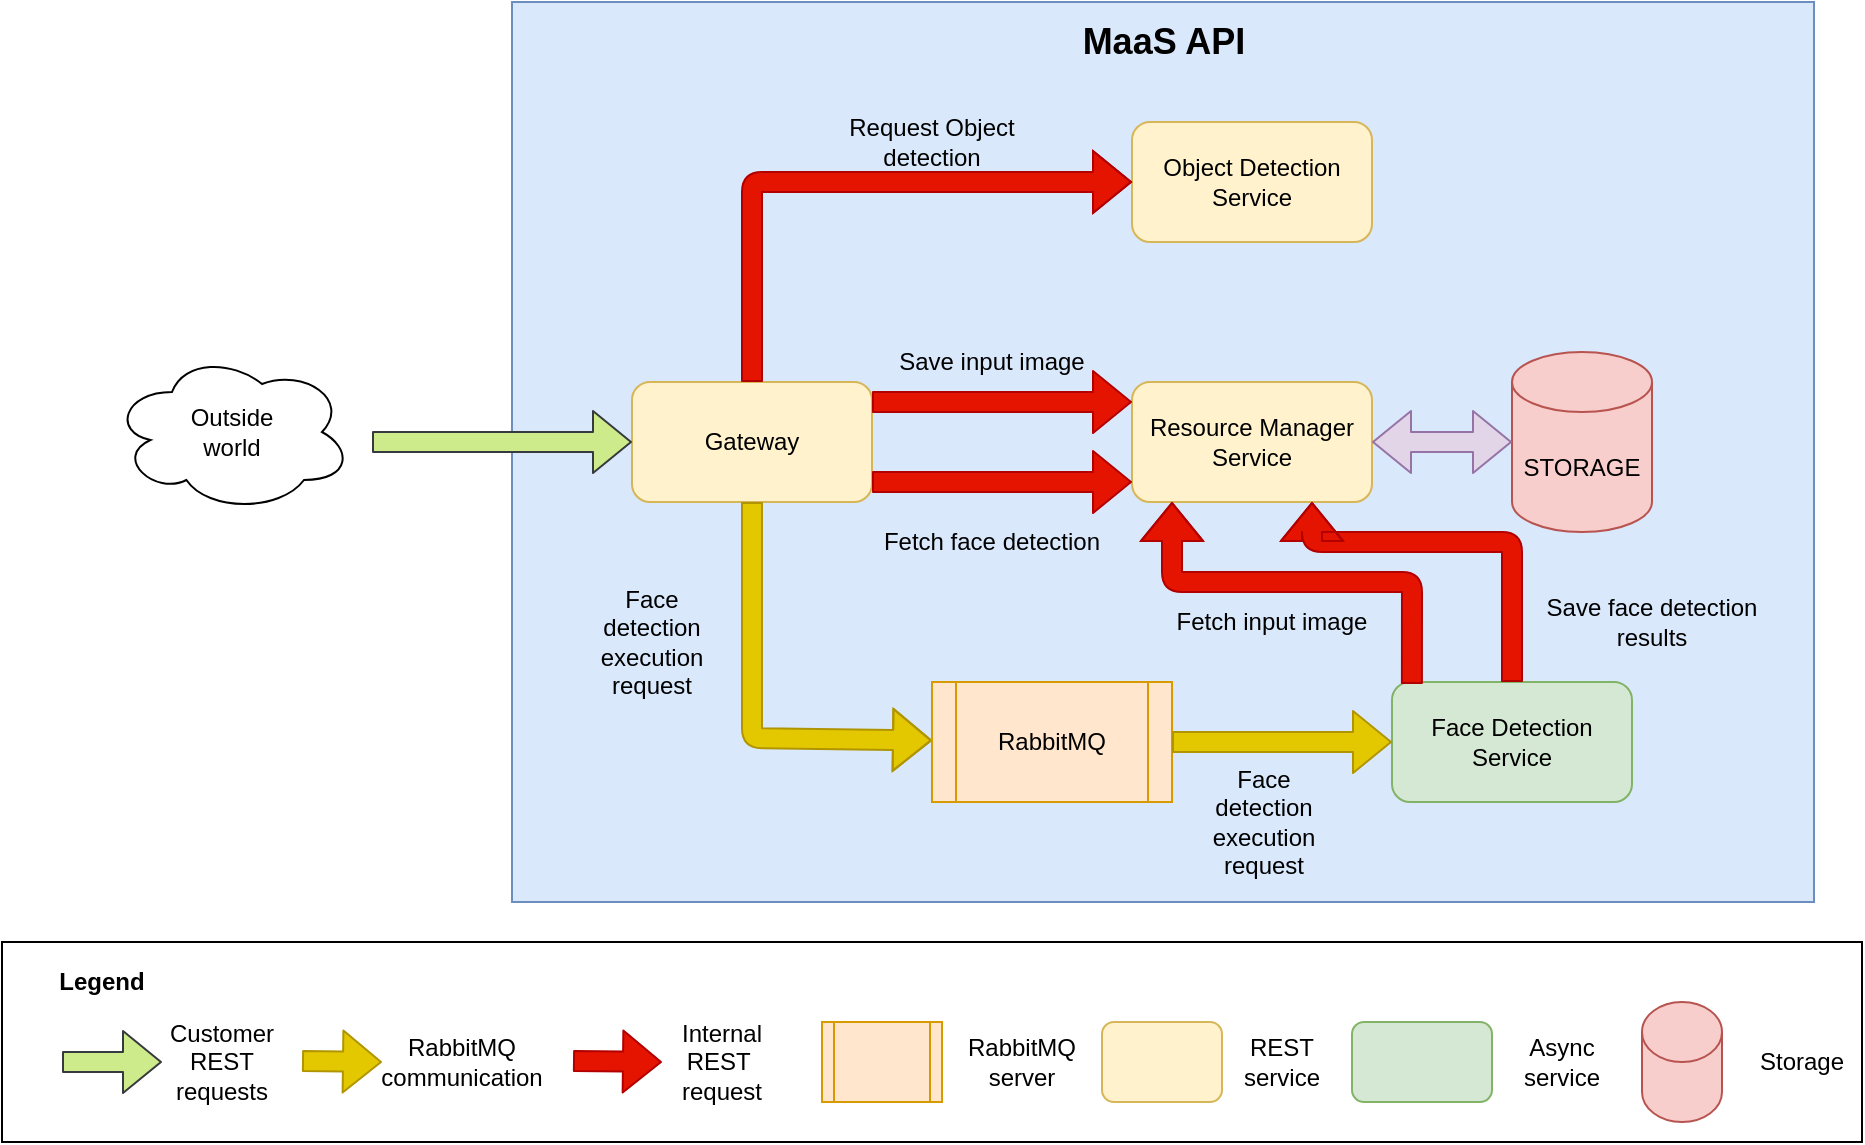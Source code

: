 <mxfile version="14.1.9" type="device"><diagram id="zf7KVcwMaSy5gMS_WrtX" name="Page-1"><mxGraphModel dx="2822" dy="757" grid="1" gridSize="10" guides="1" tooltips="1" connect="1" arrows="1" fold="1" page="1" pageScale="1" pageWidth="827" pageHeight="1169" math="0" shadow="0"><root><mxCell id="0"/><mxCell id="1" parent="0"/><mxCell id="2eS8ef3TDcD0DhOEcMr8-1" value="" style="rounded=0;whiteSpace=wrap;html=1;fillColor=#dae8fc;strokeColor=#6c8ebf;" vertex="1" parent="1"><mxGeometry x="130" y="130" width="651" height="450" as="geometry"/></mxCell><mxCell id="2eS8ef3TDcD0DhOEcMr8-2" value="&lt;b&gt;&lt;font style=&quot;font-size: 18px&quot;&gt;MaaS API&lt;/font&gt;&lt;/b&gt;" style="text;html=1;strokeColor=none;fillColor=none;align=center;verticalAlign=middle;whiteSpace=wrap;rounded=0;" vertex="1" parent="1"><mxGeometry x="385.5" y="140" width="140" height="20" as="geometry"/></mxCell><mxCell id="2eS8ef3TDcD0DhOEcMr8-3" value="Gateway" style="rounded=1;whiteSpace=wrap;html=1;fillColor=#fff2cc;strokeColor=#d6b656;" vertex="1" parent="1"><mxGeometry x="190" y="320" width="120" height="60" as="geometry"/></mxCell><mxCell id="2eS8ef3TDcD0DhOEcMr8-4" value="Object Detection&lt;br&gt;Service" style="rounded=1;whiteSpace=wrap;html=1;fillColor=#fff2cc;strokeColor=#d6b656;" vertex="1" parent="1"><mxGeometry x="440" y="190" width="120" height="60" as="geometry"/></mxCell><mxCell id="2eS8ef3TDcD0DhOEcMr8-5" value="Face Detection&lt;br&gt;Service" style="rounded=1;whiteSpace=wrap;html=1;fillColor=#d5e8d4;strokeColor=#82b366;" vertex="1" parent="1"><mxGeometry x="570" y="470" width="120" height="60" as="geometry"/></mxCell><mxCell id="2eS8ef3TDcD0DhOEcMr8-7" value="Resource Manager&lt;br&gt;Service" style="rounded=1;whiteSpace=wrap;html=1;fillColor=#fff2cc;strokeColor=#d6b656;" vertex="1" parent="1"><mxGeometry x="440" y="320" width="120" height="60" as="geometry"/></mxCell><mxCell id="2eS8ef3TDcD0DhOEcMr8-8" value="STORAGE" style="shape=cylinder3;whiteSpace=wrap;html=1;boundedLbl=1;backgroundOutline=1;size=15;fillColor=#f8cecc;strokeColor=#b85450;" vertex="1" parent="1"><mxGeometry x="630" y="305" width="70" height="90" as="geometry"/></mxCell><mxCell id="2eS8ef3TDcD0DhOEcMr8-9" value="" style="shape=flexArrow;endArrow=classic;startArrow=classic;html=1;exitX=0;exitY=0.5;exitDx=0;exitDy=0;exitPerimeter=0;fillColor=#e1d5e7;strokeColor=#9673a6;" edge="1" parent="1" source="2eS8ef3TDcD0DhOEcMr8-8"><mxGeometry width="50" height="50" relative="1" as="geometry"><mxPoint x="390" y="410" as="sourcePoint"/><mxPoint x="560" y="350" as="targetPoint"/></mxGeometry></mxCell><mxCell id="2eS8ef3TDcD0DhOEcMr8-11" value="" style="shape=flexArrow;endArrow=classic;html=1;exitX=0.5;exitY=1;exitDx=0;exitDy=0;fillColor=#e3c800;strokeColor=#B09500;" edge="1" parent="1" source="2eS8ef3TDcD0DhOEcMr8-3" target="2eS8ef3TDcD0DhOEcMr8-12"><mxGeometry width="50" height="50" relative="1" as="geometry"><mxPoint x="390" y="410" as="sourcePoint"/><mxPoint x="440" y="360" as="targetPoint"/><Array as="points"><mxPoint x="250" y="498"/></Array></mxGeometry></mxCell><mxCell id="2eS8ef3TDcD0DhOEcMr8-12" value="RabbitMQ" style="shape=process;whiteSpace=wrap;html=1;backgroundOutline=1;fillColor=#ffe6cc;strokeColor=#d79b00;" vertex="1" parent="1"><mxGeometry x="340" y="470" width="120" height="60" as="geometry"/></mxCell><mxCell id="2eS8ef3TDcD0DhOEcMr8-13" value="" style="shape=flexArrow;endArrow=classic;html=1;exitX=1;exitY=0.5;exitDx=0;exitDy=0;fillColor=#e3c800;strokeColor=#B09500;" edge="1" parent="1" source="2eS8ef3TDcD0DhOEcMr8-12" target="2eS8ef3TDcD0DhOEcMr8-5"><mxGeometry width="50" height="50" relative="1" as="geometry"><mxPoint x="390" y="410" as="sourcePoint"/><mxPoint x="440" y="360" as="targetPoint"/></mxGeometry></mxCell><mxCell id="2eS8ef3TDcD0DhOEcMr8-14" value="" style="shape=flexArrow;endArrow=classic;html=1;fillColor=#cdeb8b;strokeColor=#36393d;" edge="1" parent="1"><mxGeometry width="50" height="50" relative="1" as="geometry"><mxPoint x="60" y="350" as="sourcePoint"/><mxPoint x="190" y="350" as="targetPoint"/></mxGeometry></mxCell><mxCell id="2eS8ef3TDcD0DhOEcMr8-15" value="" style="shape=flexArrow;endArrow=classic;html=1;fillColor=#e51400;strokeColor=#B20000;" edge="1" parent="1"><mxGeometry width="50" height="50" relative="1" as="geometry"><mxPoint x="310" y="370" as="sourcePoint"/><mxPoint x="440" y="370" as="targetPoint"/></mxGeometry></mxCell><mxCell id="2eS8ef3TDcD0DhOEcMr8-16" value="" style="shape=flexArrow;endArrow=classic;html=1;fillColor=#e51400;strokeColor=#B20000;" edge="1" parent="1"><mxGeometry width="50" height="50" relative="1" as="geometry"><mxPoint x="310" y="330" as="sourcePoint"/><mxPoint x="440" y="330" as="targetPoint"/></mxGeometry></mxCell><mxCell id="2eS8ef3TDcD0DhOEcMr8-17" value="" style="shape=flexArrow;endArrow=classic;html=1;exitX=0.083;exitY=0.017;exitDx=0;exitDy=0;exitPerimeter=0;fillColor=#e51400;strokeColor=#B20000;" edge="1" parent="1" source="2eS8ef3TDcD0DhOEcMr8-5"><mxGeometry width="50" height="50" relative="1" as="geometry"><mxPoint x="390" y="410" as="sourcePoint"/><mxPoint x="460" y="380" as="targetPoint"/><Array as="points"><mxPoint x="580" y="420"/><mxPoint x="460" y="420"/></Array></mxGeometry></mxCell><mxCell id="2eS8ef3TDcD0DhOEcMr8-19" value="" style="shape=flexArrow;endArrow=classic;html=1;exitX=0.5;exitY=0;exitDx=0;exitDy=0;entryX=0.75;entryY=1;entryDx=0;entryDy=0;fillColor=#e51400;strokeColor=#B20000;" edge="1" parent="1" source="2eS8ef3TDcD0DhOEcMr8-5" target="2eS8ef3TDcD0DhOEcMr8-7"><mxGeometry width="50" height="50" relative="1" as="geometry"><mxPoint x="390" y="410" as="sourcePoint"/><mxPoint x="440" y="360" as="targetPoint"/><Array as="points"><mxPoint x="630" y="400"/><mxPoint x="530" y="400"/></Array></mxGeometry></mxCell><mxCell id="2eS8ef3TDcD0DhOEcMr8-20" value="" style="shape=flexArrow;endArrow=classic;html=1;exitX=0.5;exitY=0;exitDx=0;exitDy=0;entryX=0;entryY=0.5;entryDx=0;entryDy=0;fillColor=#e51400;strokeColor=#B20000;" edge="1" parent="1" source="2eS8ef3TDcD0DhOEcMr8-3" target="2eS8ef3TDcD0DhOEcMr8-4"><mxGeometry width="50" height="50" relative="1" as="geometry"><mxPoint x="390" y="410" as="sourcePoint"/><mxPoint x="440" y="360" as="targetPoint"/><Array as="points"><mxPoint x="250" y="220"/></Array></mxGeometry></mxCell><mxCell id="2eS8ef3TDcD0DhOEcMr8-21" value="Request Object detection" style="text;html=1;strokeColor=none;fillColor=none;align=center;verticalAlign=middle;whiteSpace=wrap;rounded=0;" vertex="1" parent="1"><mxGeometry x="280" y="190" width="120" height="20" as="geometry"/></mxCell><mxCell id="2eS8ef3TDcD0DhOEcMr8-22" value="Save input image" style="text;html=1;strokeColor=none;fillColor=none;align=center;verticalAlign=middle;whiteSpace=wrap;rounded=0;" vertex="1" parent="1"><mxGeometry x="310" y="300" width="120" height="20" as="geometry"/></mxCell><mxCell id="2eS8ef3TDcD0DhOEcMr8-23" value="Fetch face detection" style="text;html=1;strokeColor=none;fillColor=none;align=center;verticalAlign=middle;whiteSpace=wrap;rounded=0;" vertex="1" parent="1"><mxGeometry x="310" y="390" width="120" height="20" as="geometry"/></mxCell><mxCell id="2eS8ef3TDcD0DhOEcMr8-24" value="Fetch input image" style="text;html=1;strokeColor=none;fillColor=none;align=center;verticalAlign=middle;whiteSpace=wrap;rounded=0;" vertex="1" parent="1"><mxGeometry x="450" y="430" width="120" height="20" as="geometry"/></mxCell><mxCell id="2eS8ef3TDcD0DhOEcMr8-25" value="Save face detection&lt;br&gt;results" style="text;html=1;strokeColor=none;fillColor=none;align=center;verticalAlign=middle;whiteSpace=wrap;rounded=0;" vertex="1" parent="1"><mxGeometry x="640" y="430" width="120" height="20" as="geometry"/></mxCell><mxCell id="2eS8ef3TDcD0DhOEcMr8-28" value="Face detection execution request" style="text;html=1;strokeColor=none;fillColor=none;align=center;verticalAlign=middle;whiteSpace=wrap;rounded=0;" vertex="1" parent="1"><mxGeometry x="485.5" y="530" width="40" height="20" as="geometry"/></mxCell><mxCell id="2eS8ef3TDcD0DhOEcMr8-30" value="Outside&lt;br&gt;world" style="ellipse;shape=cloud;whiteSpace=wrap;html=1;" vertex="1" parent="1"><mxGeometry x="-70" y="305" width="120" height="80" as="geometry"/></mxCell><mxCell id="2eS8ef3TDcD0DhOEcMr8-31" value="" style="rounded=0;whiteSpace=wrap;html=1;" vertex="1" parent="1"><mxGeometry x="-125" y="600" width="930" height="100" as="geometry"/></mxCell><mxCell id="2eS8ef3TDcD0DhOEcMr8-32" value="&lt;b&gt;Legend&lt;/b&gt;" style="text;html=1;strokeColor=none;fillColor=none;align=center;verticalAlign=middle;whiteSpace=wrap;rounded=0;" vertex="1" parent="1"><mxGeometry x="-95" y="610" width="40" height="20" as="geometry"/></mxCell><mxCell id="2eS8ef3TDcD0DhOEcMr8-34" value="" style="shape=flexArrow;endArrow=classic;html=1;fillColor=#cdeb8b;strokeColor=#36393d;" edge="1" parent="1"><mxGeometry width="50" height="50" relative="1" as="geometry"><mxPoint x="-95" y="660" as="sourcePoint"/><mxPoint x="-45" y="660" as="targetPoint"/></mxGeometry></mxCell><mxCell id="2eS8ef3TDcD0DhOEcMr8-35" value="Customer&lt;br&gt;REST&lt;br&gt;requests" style="text;html=1;strokeColor=none;fillColor=none;align=center;verticalAlign=middle;whiteSpace=wrap;rounded=0;" vertex="1" parent="1"><mxGeometry x="-35" y="650" width="40" height="20" as="geometry"/></mxCell><mxCell id="2eS8ef3TDcD0DhOEcMr8-36" value="Face detection execution request" style="text;html=1;strokeColor=none;fillColor=none;align=center;verticalAlign=middle;whiteSpace=wrap;rounded=0;" vertex="1" parent="1"><mxGeometry x="180" y="440" width="40" height="20" as="geometry"/></mxCell><mxCell id="2eS8ef3TDcD0DhOEcMr8-37" value="" style="shape=flexArrow;endArrow=classic;html=1;exitX=1;exitY=0.5;exitDx=0;exitDy=0;fillColor=#e3c800;strokeColor=#B09500;" edge="1" parent="1"><mxGeometry width="50" height="50" relative="1" as="geometry"><mxPoint x="25" y="659.5" as="sourcePoint"/><mxPoint x="65" y="660" as="targetPoint"/></mxGeometry></mxCell><mxCell id="2eS8ef3TDcD0DhOEcMr8-38" value="RabbitMQ communication" style="text;html=1;strokeColor=none;fillColor=none;align=center;verticalAlign=middle;whiteSpace=wrap;rounded=0;" vertex="1" parent="1"><mxGeometry x="85" y="650" width="40" height="20" as="geometry"/></mxCell><mxCell id="2eS8ef3TDcD0DhOEcMr8-39" value="" style="shape=flexArrow;endArrow=classic;html=1;fillColor=#e51400;strokeColor=#B20000;" edge="1" parent="1"><mxGeometry width="50" height="50" relative="1" as="geometry"><mxPoint x="160.5" y="659.5" as="sourcePoint"/><mxPoint x="205" y="660" as="targetPoint"/></mxGeometry></mxCell><mxCell id="2eS8ef3TDcD0DhOEcMr8-40" value="Internal REST&amp;nbsp;&lt;br&gt;request" style="text;html=1;strokeColor=none;fillColor=none;align=center;verticalAlign=middle;whiteSpace=wrap;rounded=0;" vertex="1" parent="1"><mxGeometry x="215" y="650" width="40" height="20" as="geometry"/></mxCell><mxCell id="2eS8ef3TDcD0DhOEcMr8-43" value="" style="shape=process;whiteSpace=wrap;html=1;backgroundOutline=1;fillColor=#ffe6cc;strokeColor=#d79b00;" vertex="1" parent="1"><mxGeometry x="285" y="640" width="60" height="40" as="geometry"/></mxCell><mxCell id="2eS8ef3TDcD0DhOEcMr8-44" value="RabbitMQ&lt;br&gt;server" style="text;html=1;strokeColor=none;fillColor=none;align=center;verticalAlign=middle;whiteSpace=wrap;rounded=0;" vertex="1" parent="1"><mxGeometry x="365" y="650" width="40" height="20" as="geometry"/></mxCell><mxCell id="2eS8ef3TDcD0DhOEcMr8-46" value="" style="rounded=1;whiteSpace=wrap;html=1;fillColor=#fff2cc;strokeColor=#d6b656;" vertex="1" parent="1"><mxGeometry x="425" y="640" width="60" height="40" as="geometry"/></mxCell><mxCell id="2eS8ef3TDcD0DhOEcMr8-47" value="REST&lt;br&gt;service" style="text;html=1;strokeColor=none;fillColor=none;align=center;verticalAlign=middle;whiteSpace=wrap;rounded=0;" vertex="1" parent="1"><mxGeometry x="495" y="650" width="40" height="20" as="geometry"/></mxCell><mxCell id="2eS8ef3TDcD0DhOEcMr8-49" value="" style="rounded=1;whiteSpace=wrap;html=1;fillColor=#d5e8d4;strokeColor=#82b366;" vertex="1" parent="1"><mxGeometry x="550" y="640" width="70" height="40" as="geometry"/></mxCell><mxCell id="2eS8ef3TDcD0DhOEcMr8-50" value="Async&lt;br&gt;service" style="text;html=1;strokeColor=none;fillColor=none;align=center;verticalAlign=middle;whiteSpace=wrap;rounded=0;" vertex="1" parent="1"><mxGeometry x="635" y="650" width="40" height="20" as="geometry"/></mxCell><mxCell id="2eS8ef3TDcD0DhOEcMr8-51" value="" style="shape=cylinder3;whiteSpace=wrap;html=1;boundedLbl=1;backgroundOutline=1;size=15;fillColor=#f8cecc;strokeColor=#b85450;" vertex="1" parent="1"><mxGeometry x="695" y="630" width="40" height="60" as="geometry"/></mxCell><mxCell id="2eS8ef3TDcD0DhOEcMr8-52" value="Storage" style="text;html=1;strokeColor=none;fillColor=none;align=center;verticalAlign=middle;whiteSpace=wrap;rounded=0;" vertex="1" parent="1"><mxGeometry x="755" y="650" width="40" height="20" as="geometry"/></mxCell></root></mxGraphModel></diagram></mxfile>
